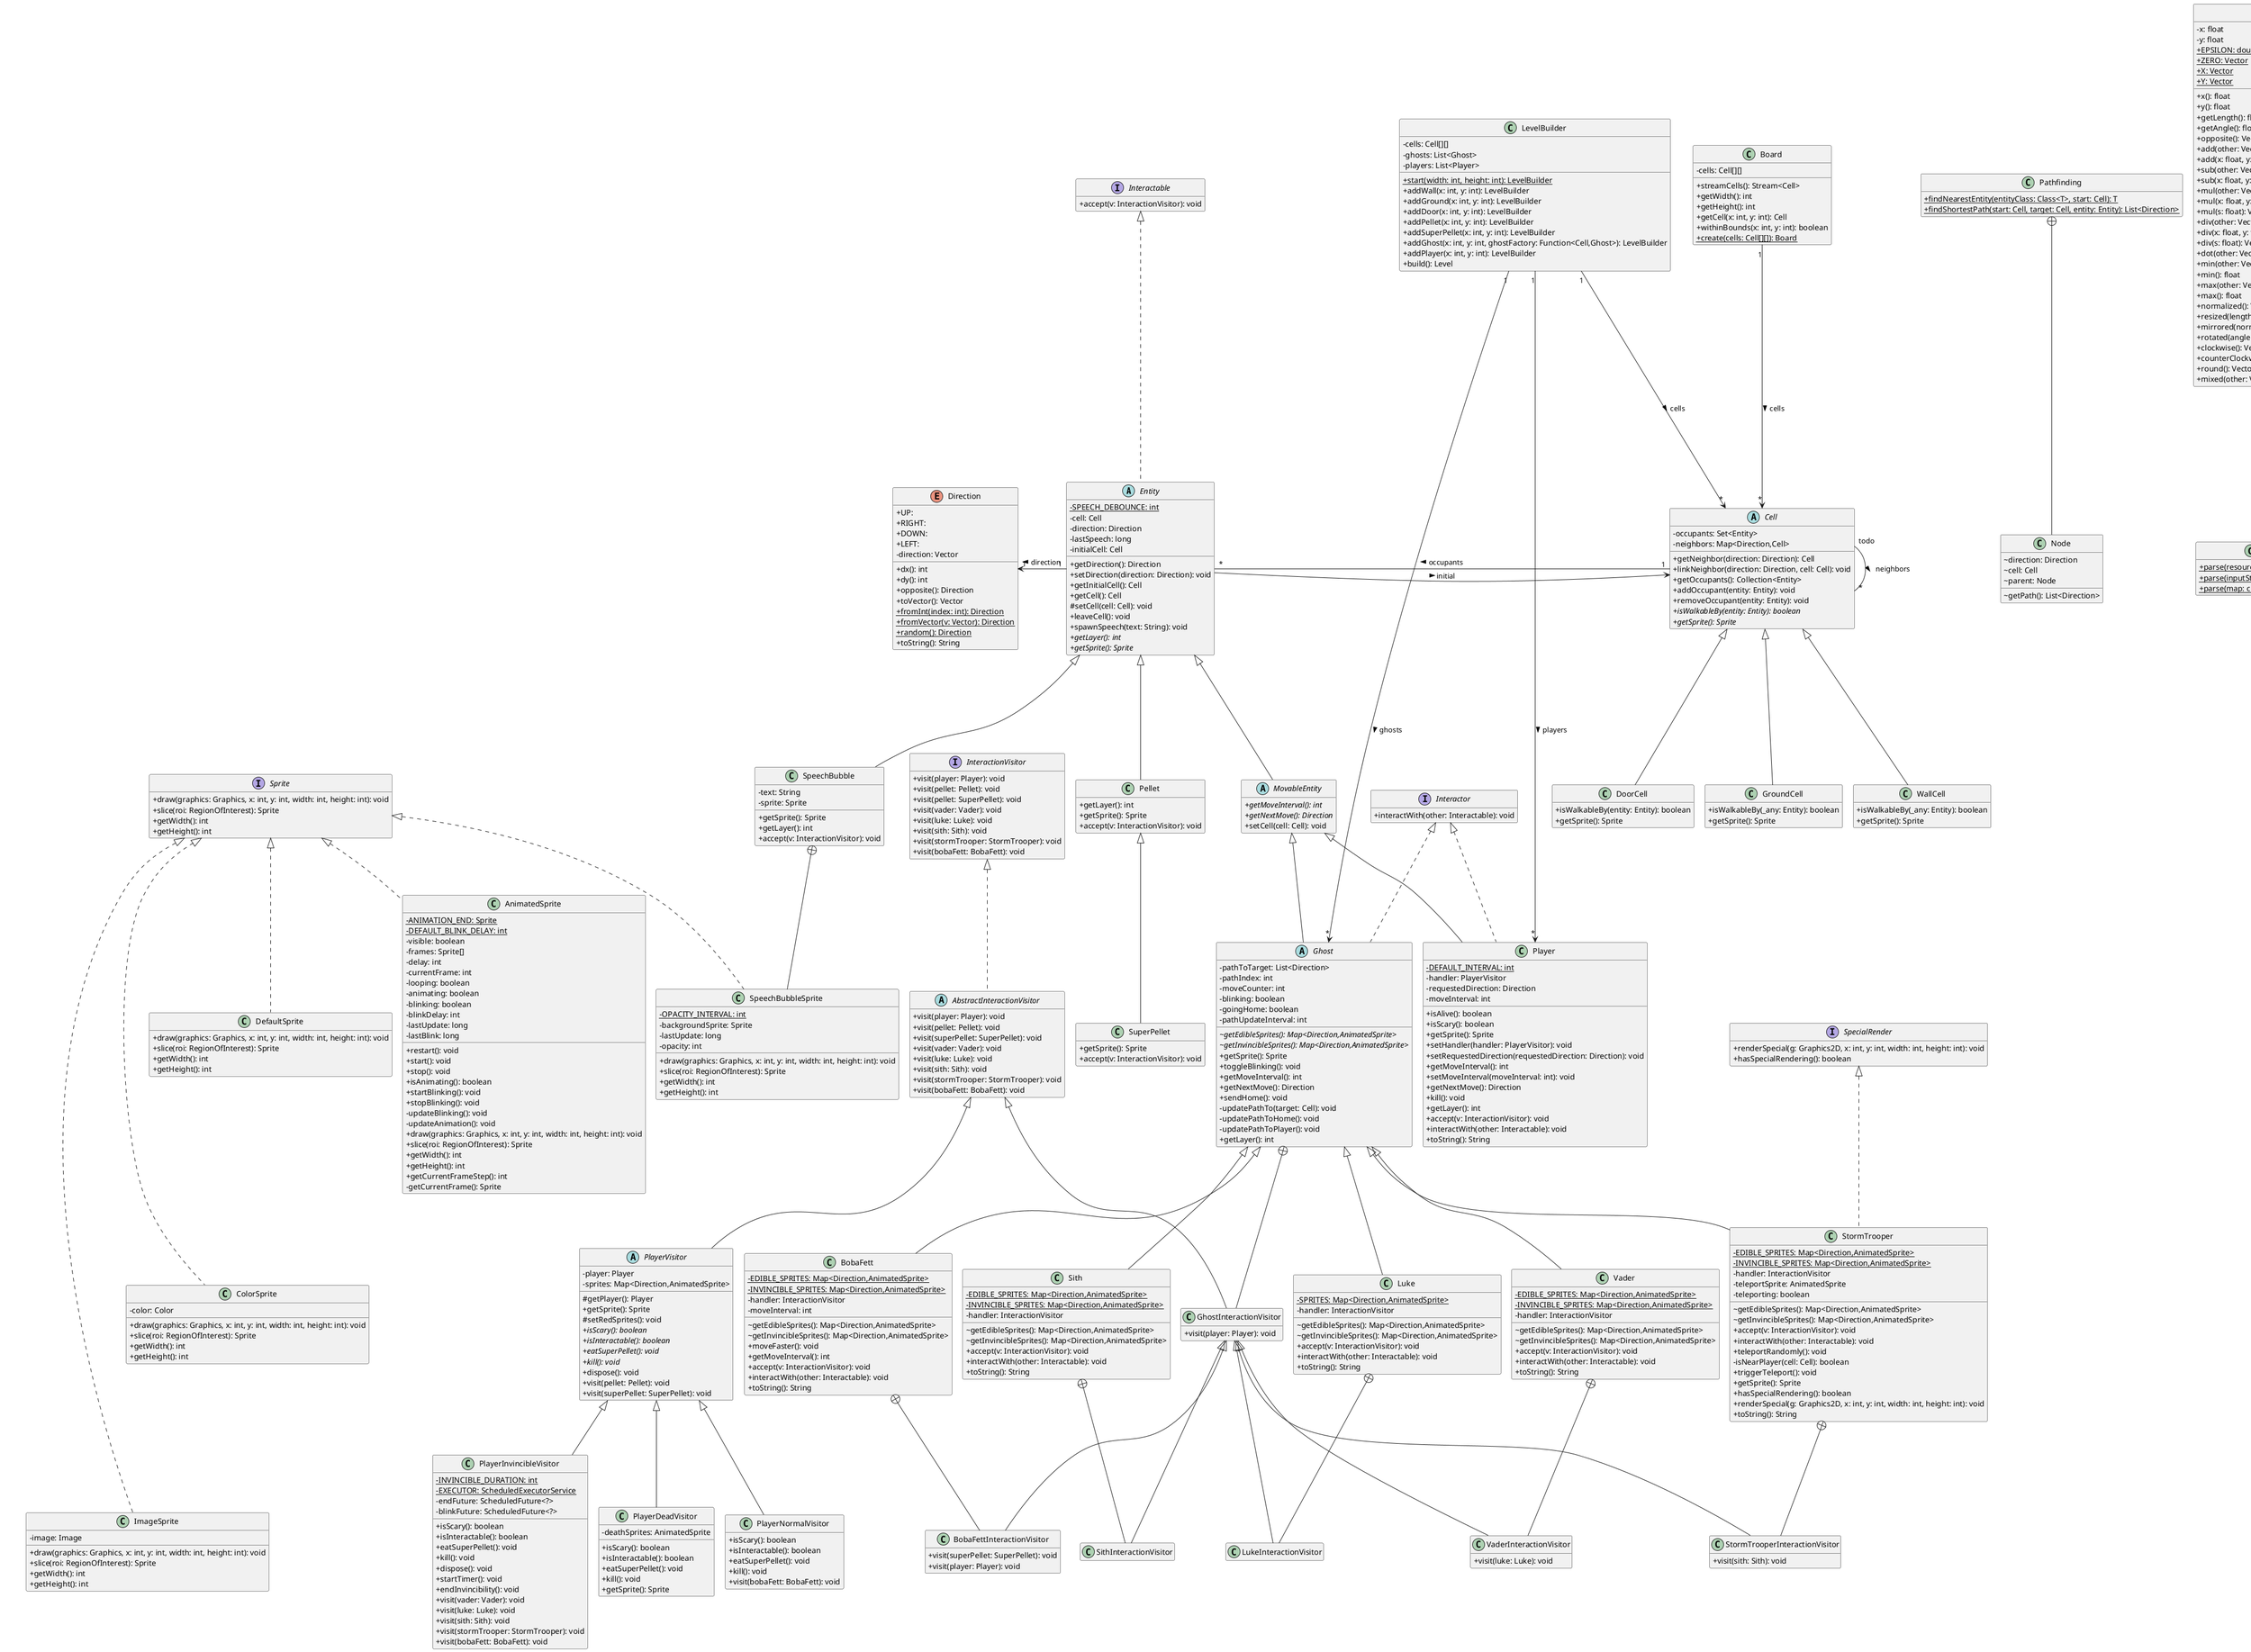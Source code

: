 @startuml

' STATIC
' Generated by CTP - https://github.com/samuelroland/ctp

' Style
hide empty members
skinparam classAttributeIconSize 0
skinparam nodesep 20

' Additions
remove Main
Entity -> Cell: initial >
Entity "1"-left>"1" Direction: direction >
Cell "todo"-"*" Cell: neighbors >
Cell "1"-left"*" Entity: occupants >
LevelBuilder "1"-d->"*" Cell: cells >
LevelBuilder "1"-d>"*" Ghost: ghosts >
LevelBuilder "1"-d>"*" Player: players >
Board "1"-d->"*" Cell: cells >

DefaultSprite -[hidden]d- ColorSprite
ColorSprite -[hidden]- ImageSprite
DefaultSprite -[hidden] AnimatedSprite

together {
    class Vector
    class RegionOfInterest
    class RandomGenerator
    class MapParser
    class Pathfinding
    class Node
}

' Pathfinding - Interactable

' SpriteRegister -left- Interactable



' REMOVE
'#General remove diagrams

'Delete subclasses prefix ending in $
' ([A-Z][a-z]+){1,4}\$

' ENDSTATIC
class PlayerInvincibleVisitor {
	- {static} INVINCIBLE_DURATION: int
	- {static} EXECUTOR: ScheduledExecutorService
	- endFuture: ScheduledFuture<?>
	- blinkFuture: ScheduledFuture<?>
	+ isScary(): boolean
	+ isInteractable(): boolean
	+ eatSuperPellet(): void
	+ kill(): void
	+ dispose(): void
	+ startTimer(): void
	+ endInvincibility(): void
	+ visit(vader: Vader): void
	+ visit(luke: Luke): void
	+ visit(sith: Sith): void
	+ visit(stormTrooper: StormTrooper): void
	+ visit(bobaFett: BobaFett): void
}


class GroundCell {
	+ isWalkableBy(_any: Entity): boolean
	+ getSprite(): Sprite
}

class StormTrooper {
	- {static} EDIBLE_SPRITES: Map<Direction,AnimatedSprite>
	- {static} INVINCIBLE_SPRITES: Map<Direction,AnimatedSprite>
	- handler: InteractionVisitor
	- teleportSprite: AnimatedSprite
	- teleporting: boolean
	~ getEdibleSprites(): Map<Direction,AnimatedSprite>
	~ getInvincibleSprites(): Map<Direction,AnimatedSprite>
	+ accept(v: InteractionVisitor): void
	+ interactWith(other: Interactable): void
	+ teleportRandomly(): void
	- isNearPlayer(cell: Cell): boolean
	+ triggerTeleport(): void
	+ getSprite(): Sprite
	+ hasSpecialRendering(): boolean
	+ renderSpecial(g: Graphics2D, x: int, y: int, width: int, height: int): void
	+ toString(): String
}


class StormTrooperInteractionVisitor {
	+ visit(sith: Sith): void
}

class PlayerDeadVisitor {
	- deathSprites: AnimatedSprite
	+ isScary(): boolean
	+ isInteractable(): boolean
	+ eatSuperPellet(): void
	+ kill(): void
	+ getSprite(): Sprite
}


class SuperPellet {
	+ getSprite(): Sprite
	+ accept(v: InteractionVisitor): void
}

class Main {
	+ {static} main(args: String[]): void
}

abstract class Cell {
	- occupants: Set<Entity>
	- neighbors: Map<Direction,Cell>
	+ getNeighbor(direction: Direction): Cell
	+ linkNeighbor(direction: Direction, cell: Cell): void
	+ getOccupants(): Collection<Entity>
	+ addOccupant(entity: Entity): void
	+ removeOccupant(entity: Entity): void
	+ {abstract}isWalkableBy(entity: Entity): boolean
	+ {abstract}getSprite(): Sprite
}


class PlayerNormalVisitor {
	+ isScary(): boolean
	+ isInteractable(): boolean
	+ eatSuperPellet(): void
	+ kill(): void
	+ visit(bobaFett: BobaFett): void
}

class Level {
	- moveLock: Object
	- startLock: Object
	- board: Board
	- entityThreads: Map<MovableEntity,ScheduledExecutorService>
	- players: List<Player>
	- observers: List<LevelObserver>
	- running: boolean
	+ getBoard(): Board
	+ getPlayer(index: int): Player
	+ isRunning(): boolean
	+ move(entity: MovableEntity, direction: Direction): void
	+ start(): void
	+ stop(): void
	- startThreads(): void
	- stopThreads(): void
	- updateObservers(): void
	+ addObserver(observer: LevelObserver): void
	+ removeObserver(observer: LevelObserver): void
	+ hasAlivePlayer(): boolean
	+ hasScaryPlayer(): boolean
	+ toggleBlinking(): void
	+ countRemainingPellets(): long
}


class EntityTask {
	- entity: MovableEntity
	+ run(): void
}


interface LevelObserver {
	+ onLevelWon(): void
	+ onLevelLost(): void
}

abstract class Ghost {
	- pathToTarget: List<Direction>
	- pathIndex: int
	- moveCounter: int
	- blinking: boolean
	- goingHome: boolean
	- pathUpdateInterval: int
	~ {abstract}getEdibleSprites(): Map<Direction,AnimatedSprite>
	~ {abstract}getInvincibleSprites(): Map<Direction,AnimatedSprite>
	+ getSprite(): Sprite
	+ toggleBlinking(): void
	+ getMoveInterval(): int
	+ getNextMove(): Direction
	+ sendHome(): void
	- updatePathTo(target: Cell): void
	- updatePathToHome(): void
	- updatePathToPlayer(): void
	+ getLayer(): int
}


class GhostInteractionVisitor {
	+ visit(player: Player): void
}

class SpeechBubble {
	- text: String
	- sprite: Sprite
	+ getSprite(): Sprite
	+ getLayer(): int
	+ accept(v: InteractionVisitor): void
}


class SpeechBubbleSprite {
	- {static} OPACITY_INTERVAL: int
	- backgroundSprite: Sprite
	- lastUpdate: long
	- opacity: int
	+ draw(graphics: Graphics, x: int, y: int, width: int, height: int): void
	+ slice(roi: RegionOfInterest): Sprite
	+ getWidth(): int
	+ getHeight(): int
}


interface Interactor {
	+ interactWith(other: Interactable): void
}

enum Direction {
	+ UP: 
	+ RIGHT: 
	+ DOWN: 
	+ LEFT: 
	- direction: Vector
	+ dx(): int
	+ dy(): int
	+ opposite(): Direction
	+ toVector(): Vector
	+ {static} fromInt(index: int): Direction
	+ {static} fromVector(v: Vector): Direction
	+ {static} random(): Direction
	+ toString(): String
}


class RandomGenerator {
	- {static} instance: Random
	+ {static} getInstance(): Random
}


interface InteractionVisitor {
	+ visit(player: Player): void
	+ visit(pellet: Pellet): void
	+ visit(pellet: SuperPellet): void
	+ visit(vader: Vader): void
	+ visit(luke: Luke): void
	+ visit(sith: Sith): void
	+ visit(stormTrooper: StormTrooper): void
	+ visit(bobaFett: BobaFett): void
}

class BobaFett {
	- {static} EDIBLE_SPRITES: Map<Direction,AnimatedSprite>
	- {static} INVINCIBLE_SPRITES: Map<Direction,AnimatedSprite>
	- handler: InteractionVisitor
	- moveInterval: int
	~ getEdibleSprites(): Map<Direction,AnimatedSprite>
	~ getInvincibleSprites(): Map<Direction,AnimatedSprite>
	+ moveFaster(): void
	+ getMoveInterval(): int
	+ accept(v: InteractionVisitor): void
	+ interactWith(other: Interactable): void
	+ toString(): String
}


class BobaFettInteractionVisitor {
	+ visit(superPellet: SuperPellet): void
	+ visit(player: Player): void
}

interface Interactable {
	+ accept(v: InteractionVisitor): void
}

class Pathfinding {
	+ {static} findNearestEntity(entityClass: Class<T>, start: Cell): T
	+ {static} findShortestPath(start: Cell, target: Cell, entity: Entity): List<Direction>
}

class Node {
	~ direction: Direction
	~ cell: Cell
	~ parent: Node
	~ getPath(): List<Direction>
}


class DefaultSprite {
	+ draw(graphics: Graphics, x: int, y: int, width: int, height: int): void
	+ slice(roi: RegionOfInterest): Sprite
	+ getWidth(): int
	+ getHeight(): int
}

class WallCell {
	+ isWalkableBy(_any: Entity): boolean
	+ getSprite(): Sprite
}

class Vector {
	- x: float
	- y: float
	+ {static} EPSILON: double
	+ {static} ZERO: Vector
	+ {static} X: Vector
	+ {static} Y: Vector
	+ x(): float
	+ y(): float
	+ getLength(): float
	+ getAngle(): float
	+ opposite(): Vector
	+ add(other: Vector): Vector
	+ add(x: float, y: float): Vector
	+ sub(other: Vector): Vector
	+ sub(x: float, y: float): Vector
	+ mul(other: Vector): Vector
	+ mul(x: float, y: float): Vector
	+ mul(s: float): Vector
	+ div(other: Vector): Vector
	+ div(x: float, y: float): Vector
	+ div(s: float): Vector
	+ dot(other: Vector): float
	+ min(other: Vector): Vector
	+ min(): float
	+ max(other: Vector): Vector
	+ max(): float
	+ normalized(): Vector
	+ resized(length: float): Vector
	+ mirrored(normal: Vector): Vector
	+ rotated(angle: double): Vector
	+ clockwise(): Vector
	+ counterClockwise(): Vector
	+ round(): Vector
	+ mixed(other: Vector, factor: float): Vector
}


class ColorSprite {
	- color: Color
	+ draw(graphics: Graphics, x: int, y: int, width: int, height: int): void
	+ slice(roi: RegionOfInterest): Sprite
	+ getWidth(): int
	+ getHeight(): int
}


class RegionOfInterest {
	- x: int
	- y: int
	- w: int
	- h: int
	+ x1(): int
	+ x2(): int
	+ y1(): int
	+ y2(): int
	+ y(): int
	+ x(): int
	+ h(): int
	+ w(): int
}


class DoorCell {
	+ isWalkableBy(entity: Entity): boolean
	+ getSprite(): Sprite
}

class Pellet {
	+ getLayer(): int
	+ getSprite(): Sprite
	+ accept(v: InteractionVisitor): void
}

class MapParser {
	+ {static} parse(resourcePath: String): Level
	+ {static} parse(inputStream: InputStream): Level
	+ {static} parse(map: char[][]): Level
}

class GameFrame {
	- {static} FRAME_RATE: int
	- panel: LevelPanel
	+ start(): void
}


class KeyListener {
	- keybindings: Map<Integer,Consumer<Level>>
	+ keyPressed(e: KeyEvent): void
}


class Sith {
	- {static} EDIBLE_SPRITES: Map<Direction,AnimatedSprite>
	- {static} INVINCIBLE_SPRITES: Map<Direction,AnimatedSprite>
	- handler: InteractionVisitor
	~ getEdibleSprites(): Map<Direction,AnimatedSprite>
	~ getInvincibleSprites(): Map<Direction,AnimatedSprite>
	+ accept(v: InteractionVisitor): void
	+ interactWith(other: Interactable): void
	+ toString(): String
}


class SithInteractionVisitor {
}
abstract class MovableEntity {
	+ {abstract}getMoveInterval(): int
	+ {abstract}getNextMove(): Direction
	+ setCell(cell: Cell): void
}

abstract class AbstractInteractionVisitor {
	+ visit(player: Player): void
	+ visit(pellet: Pellet): void
	+ visit(superPellet: SuperPellet): void
	+ visit(vader: Vader): void
	+ visit(luke: Luke): void
	+ visit(sith: Sith): void
	+ visit(stormTrooper: StormTrooper): void
	+ visit(bobaFett: BobaFett): void
}

class Luke {
	- {static} SPRITES: Map<Direction,AnimatedSprite>
	- handler: InteractionVisitor
	~ getEdibleSprites(): Map<Direction,AnimatedSprite>
	~ getInvincibleSprites(): Map<Direction,AnimatedSprite>
	+ accept(v: InteractionVisitor): void
	+ interactWith(other: Interactable): void
	+ toString(): String
}


class LukeInteractionVisitor {
}
interface SpecialRender {
	+ renderSpecial(g: Graphics2D, x: int, y: int, width: int, height: int): void
	+ hasSpecialRendering(): boolean
}

abstract class SpriteRegister {
	- spriteCache: Map<String,Sprite>
	+ loadSprite(resource: String): Sprite
	+ createAnimation(resource: Sprite, frames: int, delay: int, loop: boolean): AnimatedSprite
	- loadResource(resource: String): Sprite
}


class ButtonPanel {
}
class Player {
	- {static} DEFAULT_INTERVAL: int
	- handler: PlayerVisitor
	- requestedDirection: Direction
	- moveInterval: int
	+ isAlive(): boolean
	+ isScary(): boolean
	+ getSprite(): Sprite
	+ setHandler(handler: PlayerVisitor): void
	+ setRequestedDirection(requestedDirection: Direction): void
	+ getMoveInterval(): int
	+ setMoveInterval(moveInterval: int): void
	+ getNextMove(): Direction
	+ kill(): void
	+ getLayer(): int
	+ accept(v: InteractionVisitor): void
	+ interactWith(other: Interactable): void
	+ toString(): String
}


abstract class PlayerVisitor {
	- player: Player
	- sprites: Map<Direction,AnimatedSprite>
	# getPlayer(): Player
	+ getSprite(): Sprite
	# setRedSprites(): void
	+ {abstract}isScary(): boolean
	+ {abstract}isInteractable(): boolean
	+ {abstract}eatSuperPellet(): void
	+ {abstract}kill(): void
	+ dispose(): void
	+ visit(pellet: Pellet): void
	+ visit(superPellet: SuperPellet): void
}


class ImageSprite {
	- image: Image
	+ draw(graphics: Graphics, x: int, y: int, width: int, height: int): void
	+ slice(roi: RegionOfInterest): Sprite
	+ getWidth(): int
	+ getHeight(): int
}


class Board {
	- cells: Cell[][]
	+ streamCells(): Stream<Cell>
	+ getWidth(): int
	+ getHeight(): int
	+ getCell(x: int, y: int): Cell
	+ withinBounds(x: int, y: int): boolean
	+ {static} create(cells: Cell[][]): Board
}


class LevelPanel {
	+ {static} SQUARE_SIZE: int
	- level: Level
	+ getLevel(): Level
	# paintComponent(g: Graphics): void
	- render(board: Board, g: Graphics2D): void
	- renderCell(cell: Cell, g: Graphics2D, x: int, y: int, width: int, height: int): void
}


class GameWindow {
	- player: Player
	- level: Level
	- frame: GameFrame
	+ begin(): void
	+ getActiveLevel(): Level
	+ onLevelWon(): void
	+ onLevelLost(): void
	+ {static} getInstance(): GameWindow
}


class InstanceHolder {
	- {static} INSTANCE: GameWindow
}

class Vader {
	- {static} EDIBLE_SPRITES: Map<Direction,AnimatedSprite>
	- {static} INVINCIBLE_SPRITES: Map<Direction,AnimatedSprite>
	- handler: InteractionVisitor
	~ getEdibleSprites(): Map<Direction,AnimatedSprite>
	~ getInvincibleSprites(): Map<Direction,AnimatedSprite>
	+ accept(v: InteractionVisitor): void
	+ interactWith(other: Interactable): void
	+ toString(): String
}


class VaderInteractionVisitor {
	+ visit(luke: Luke): void
}

interface Sprite {
	+ draw(graphics: Graphics, x: int, y: int, width: int, height: int): void
	+ slice(roi: RegionOfInterest): Sprite
	+ getWidth(): int
	+ getHeight(): int
}

abstract class Entity {
	- {static} SPEECH_DEBOUNCE: int
	- cell: Cell
	- direction: Direction
	- lastSpeech: long
	- initialCell: Cell
	+ getDirection(): Direction
	+ setDirection(direction: Direction): void
	+ getInitialCell(): Cell
	+ getCell(): Cell
	# setCell(cell: Cell): void
	+ leaveCell(): void
	+ spawnSpeech(text: String): void
	+ {abstract}getLayer(): int
	+ {abstract}getSprite(): Sprite
}


class PacmanSprites {
	- {static} ANIMATION_DELAY: int
	- {static} DIRECTED_ORDER: Direction[]
	- {static} INSTANCE: PacmanSprites
	+ getPacman(): Map<Direction,AnimatedSprite>
	+ getRedPacman(): Map<Direction,AnimatedSprite>
	+ getPacmanDeath(): AnimatedSprite
	+ getTeleport(): AnimatedSprite
	+ getBackground(): Sprite
	+ getPellet(): Sprite
	+ getSuperPellet(): Sprite
	+ getSpeechBackground(): Sprite
	+ getRedGhost(): Map<Direction,AnimatedSprite>
	+ getSith(): Map<Direction,AnimatedSprite>
	+ getEdibleSith(): Map<Direction,AnimatedSprite>
	+ getLuke(): Map<Direction,AnimatedSprite>
	+ getVader(): Map<Direction,AnimatedSprite>
	+ getEdibleVader(): Map<Direction,AnimatedSprite>
	+ getStormTrooper(): Map<Direction,AnimatedSprite>
	+ getEdibleStormTrooper(): Map<Direction,AnimatedSprite>
	+ getBobaFett(): Map<Direction,AnimatedSprite>
	+ getEdibleBobaFett(): Map<Direction,AnimatedSprite>
	- loadDirectedSprites(resource: String, frames: int, spriteWidth: int, \n\t spriteHeight: int): Map<Direction,AnimatedSprite>
	+ {static} getInstance(): PacmanSprites
}


class LevelBuilder {
	- cells: Cell[][]
	- ghosts: List<Ghost>
	- players: List<Player>
	+ {static} start(width: int, height: int): LevelBuilder
	+ addWall(x: int, y: int): LevelBuilder
	+ addGround(x: int, y: int): LevelBuilder
	+ addDoor(x: int, y: int): LevelBuilder
	+ addPellet(x: int, y: int): LevelBuilder
	+ addSuperPellet(x: int, y: int): LevelBuilder
	+ addGhost(x: int, y: int, ghostFactory: Function<Cell,Ghost>): LevelBuilder
	+ addPlayer(x: int, y: int): LevelBuilder
	+ build(): Level
}


class AnimatedSprite {
	- {static} ANIMATION_END: Sprite
	- {static} DEFAULT_BLINK_DELAY: int
	- visible: boolean
	- frames: Sprite[]
	- delay: int
	- currentFrame: int
	- looping: boolean
	- animating: boolean
	- blinking: boolean
	- blinkDelay: int
	- lastUpdate: long
	- lastBlink: long
	+ restart(): void
	+ start(): void
	+ stop(): void
	+ isAnimating(): boolean
	+ startBlinking(): void
	+ stopBlinking(): void
	- updateBlinking(): void
	- updateAnimation(): void
	+ draw(graphics: Graphics, x: int, y: int, width: int, height: int): void
	+ slice(roi: RegionOfInterest): Sprite
	+ getWidth(): int
	+ getHeight(): int
	+ getCurrentFrameStep(): int
	- getCurrentFrame(): Sprite
}




PlayerVisitor <|-- PlayerInvincibleVisitor
Cell <|-- GroundCell
SpecialRender <|.. StormTrooper
Ghost <|-- StormTrooper
StormTrooper +-- StormTrooperInteractionVisitor
GhostInteractionVisitor <|-- StormTrooperInteractionVisitor
PlayerVisitor <|-- PlayerDeadVisitor
Pellet <|-- SuperPellet
PlayerVisitor <|-- PlayerNormalVisitor
Level +-- EntityTask
Runnable <|.. EntityTask
Level +-- LevelObserver
Interactor <|.. Ghost
MovableEntity <|-- Ghost
Ghost +-- GhostInteractionVisitor
AbstractInteractionVisitor <|-- GhostInteractionVisitor
Entity <|-- SpeechBubble
SpeechBubble +-- SpeechBubbleSprite
Sprite <|.. SpeechBubbleSprite
Ghost <|-- BobaFett
BobaFett +-- BobaFettInteractionVisitor
GhostInteractionVisitor <|-- BobaFettInteractionVisitor
Pathfinding +-- Node
Sprite <|.. DefaultSprite
Cell <|-- WallCell
Sprite <|.. ColorSprite
Cell <|-- DoorCell
Entity <|-- Pellet
JFrame <|-- GameFrame
GameFrame +-- KeyListener
KeyAdapter <|-- KeyListener
Ghost <|-- Sith
Sith +-- SithInteractionVisitor
GhostInteractionVisitor <|-- SithInteractionVisitor
Entity <|-- MovableEntity
InteractionVisitor <|.. AbstractInteractionVisitor
Ghost <|-- Luke
Luke +-- LukeInteractionVisitor
GhostInteractionVisitor <|-- LukeInteractionVisitor
JPanel <|-- ButtonPanel
Interactor <|.. Player
MovableEntity <|-- Player
AbstractInteractionVisitor <|-- PlayerVisitor
Sprite <|.. ImageSprite
JPanel <|-- LevelPanel
LevelObserver <|.. GameWindow
GameWindow +-- InstanceHolder
Ghost <|-- Vader
Vader +-- VaderInteractionVisitor
GhostInteractionVisitor <|-- VaderInteractionVisitor
Interactable <|.. Entity
SpriteRegister <|-- PacmanSprites
Sprite <|.. AnimatedSprite
@enduml
